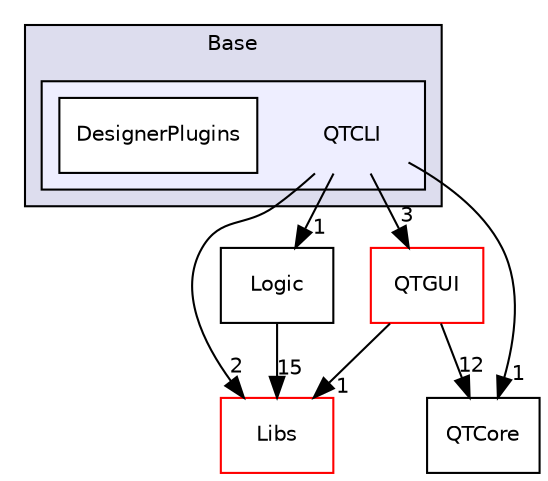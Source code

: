 digraph "Base/QTCLI" {
  bgcolor=transparent;
  compound=true
  node [ fontsize="10", fontname="Helvetica"];
  edge [ labelfontsize="10", labelfontname="Helvetica"];
  subgraph clusterdir_628593db0cdce5a76fb85526ae5aa762 {
    graph [ bgcolor="#ddddee", pencolor="black", label="Base" fontname="Helvetica", fontsize="10", URL="dir_628593db0cdce5a76fb85526ae5aa762.html"]
  subgraph clusterdir_ad5769230eaa2bb2ee90888673ca9e20 {
    graph [ bgcolor="#eeeeff", pencolor="black", label="" URL="dir_ad5769230eaa2bb2ee90888673ca9e20.html"];
    dir_ad5769230eaa2bb2ee90888673ca9e20 [shape=plaintext label="QTCLI"];
    dir_2143d1174e48c60031ee2d318734d4f4 [shape=box label="DesignerPlugins" color="black" fillcolor="white" style="filled" URL="dir_2143d1174e48c60031ee2d318734d4f4.html"];
  }
  }
  dir_6e6cb9563333489fde7459b1f95e59a5 [shape=box label="Libs" color="red" URL="dir_6e6cb9563333489fde7459b1f95e59a5.html"];
  dir_9718928f87c021db5ebd1f98e375ffac [shape=box label="QTCore" URL="dir_9718928f87c021db5ebd1f98e375ffac.html"];
  dir_ed477430556eefb6c8f135831874fc5e [shape=box label="Logic" URL="dir_ed477430556eefb6c8f135831874fc5e.html"];
  dir_54b25a5fd332978cfbdf7fd43b95686b [shape=box label="QTGUI" color="red" URL="dir_54b25a5fd332978cfbdf7fd43b95686b.html"];
  dir_ad5769230eaa2bb2ee90888673ca9e20->dir_6e6cb9563333489fde7459b1f95e59a5 [headlabel="2", labeldistance=1.5 headhref="dir_000006_000014.html"];
  dir_ad5769230eaa2bb2ee90888673ca9e20->dir_9718928f87c021db5ebd1f98e375ffac [headlabel="1", labeldistance=1.5 headhref="dir_000006_000008.html"];
  dir_ad5769230eaa2bb2ee90888673ca9e20->dir_ed477430556eefb6c8f135831874fc5e [headlabel="1", labeldistance=1.5 headhref="dir_000006_000004.html"];
  dir_ad5769230eaa2bb2ee90888673ca9e20->dir_54b25a5fd332978cfbdf7fd43b95686b [headlabel="3", labeldistance=1.5 headhref="dir_000006_000009.html"];
  dir_ed477430556eefb6c8f135831874fc5e->dir_6e6cb9563333489fde7459b1f95e59a5 [headlabel="15", labeldistance=1.5 headhref="dir_000004_000014.html"];
  dir_54b25a5fd332978cfbdf7fd43b95686b->dir_6e6cb9563333489fde7459b1f95e59a5 [headlabel="1", labeldistance=1.5 headhref="dir_000009_000014.html"];
  dir_54b25a5fd332978cfbdf7fd43b95686b->dir_9718928f87c021db5ebd1f98e375ffac [headlabel="12", labeldistance=1.5 headhref="dir_000009_000008.html"];
}
